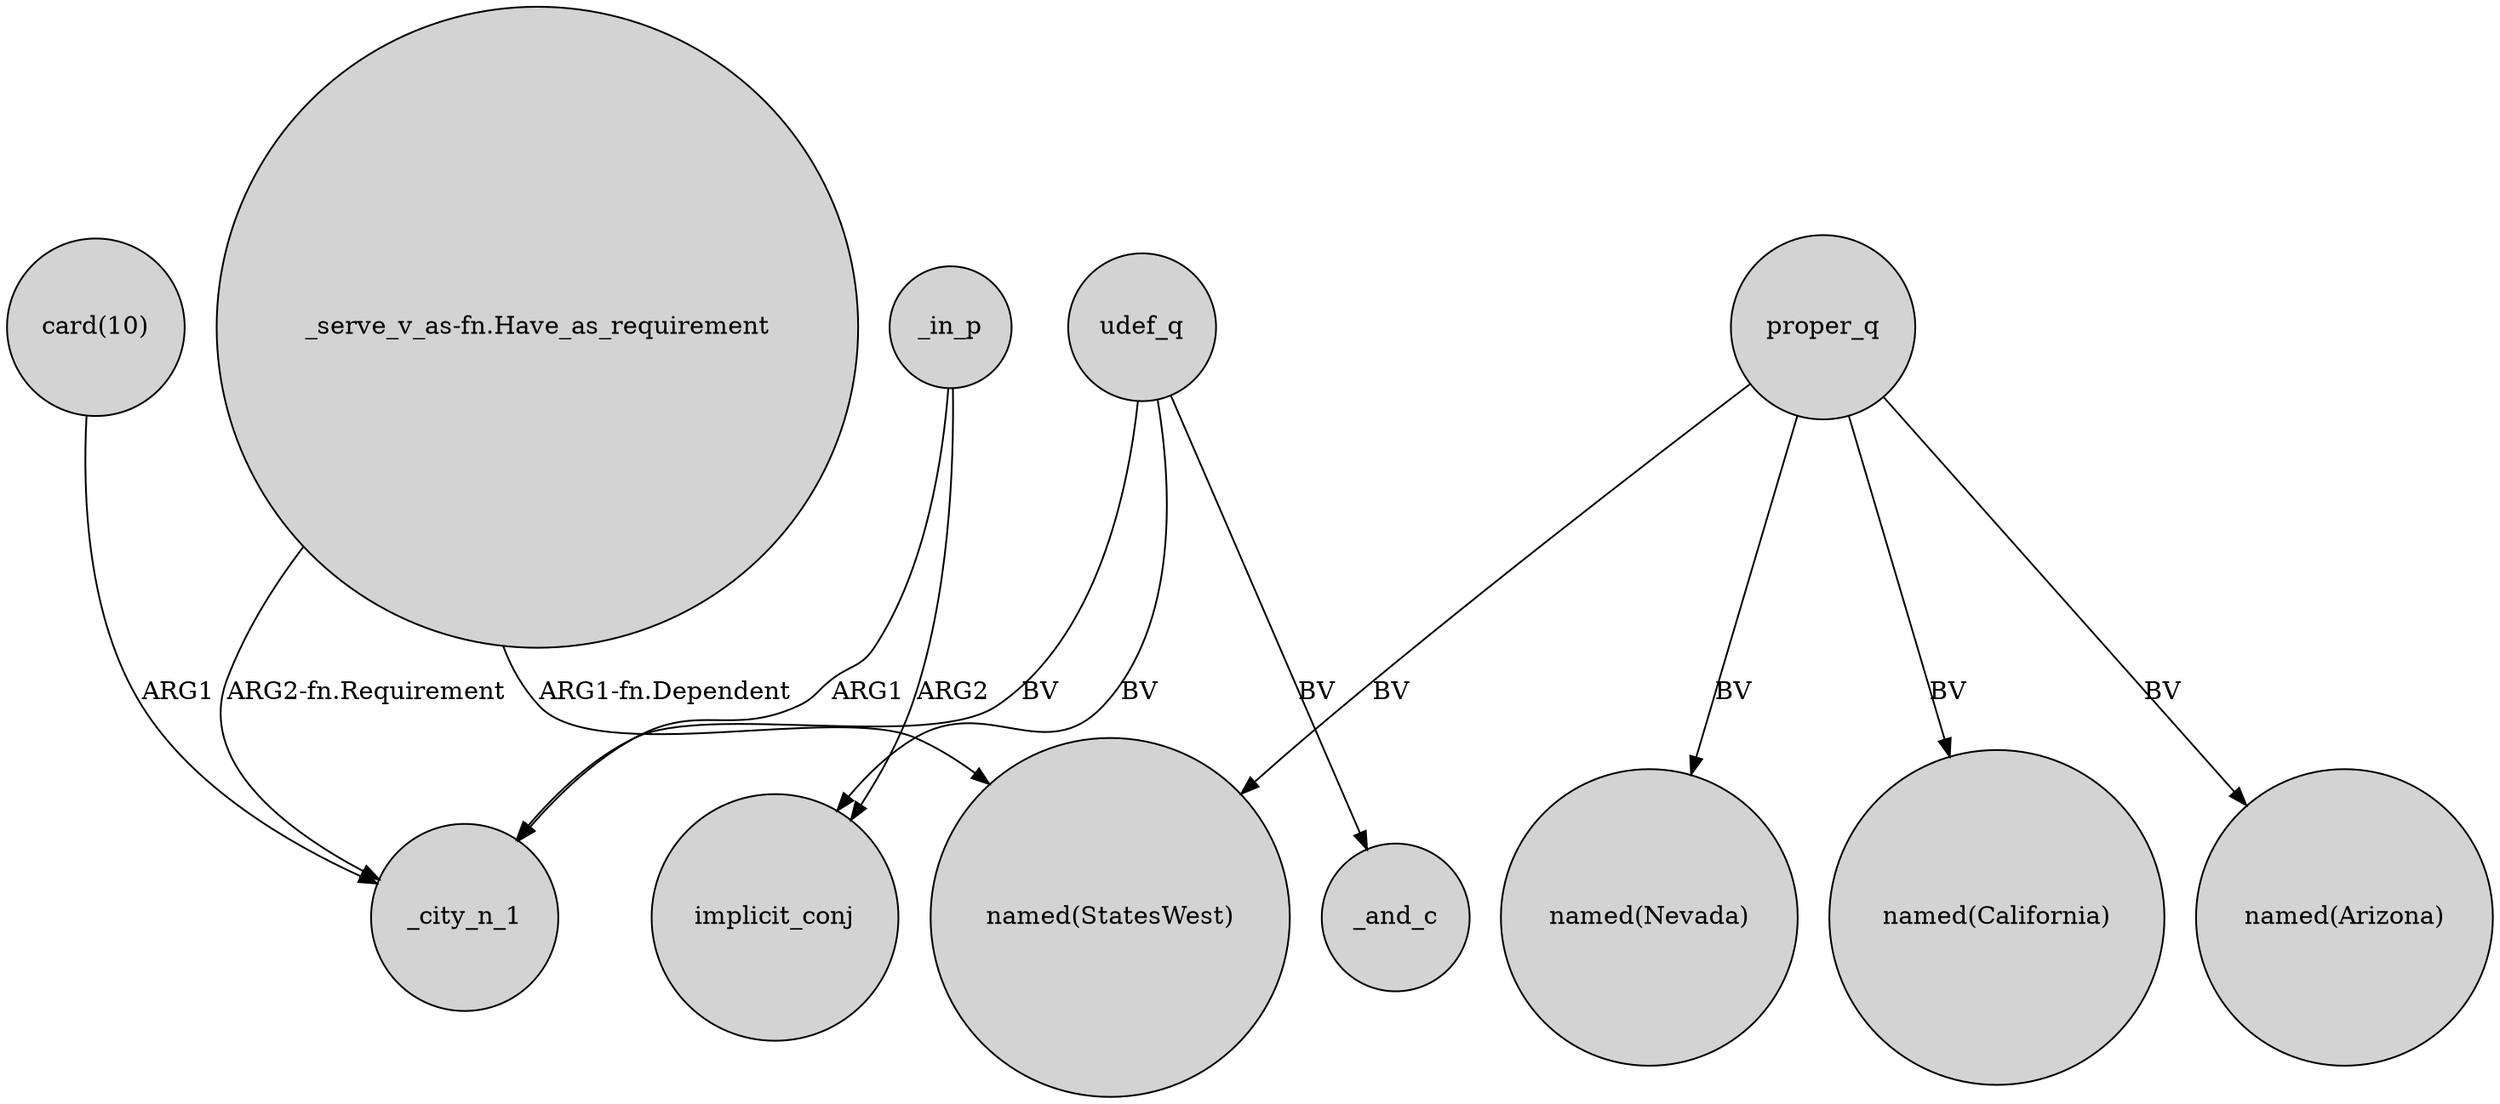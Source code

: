 digraph {
	node [shape=circle style=filled]
	_in_p -> _city_n_1 [label=ARG1]
	proper_q -> "named(Nevada)" [label=BV]
	proper_q -> "named(California)" [label=BV]
	"_serve_v_as-fn.Have_as_requirement" -> "named(StatesWest)" [label="ARG1-fn.Dependent"]
	proper_q -> "named(Arizona)" [label=BV]
	"_serve_v_as-fn.Have_as_requirement" -> _city_n_1 [label="ARG2-fn.Requirement"]
	udef_q -> _and_c [label=BV]
	"card(10)" -> _city_n_1 [label=ARG1]
	proper_q -> "named(StatesWest)" [label=BV]
	udef_q -> implicit_conj [label=BV]
	udef_q -> _city_n_1 [label=BV]
	_in_p -> implicit_conj [label=ARG2]
}
